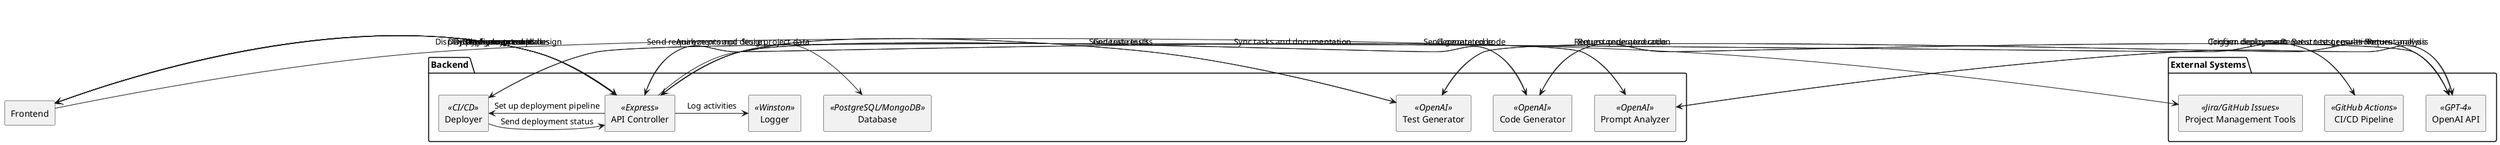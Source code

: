 @startuml component_diagram
skinparam componentStyle rectangle

package "Backend" {
    [API Controller] << Express >>
    [Prompt Analyzer] << OpenAI >>
    [Code Generator] << OpenAI >>
    [Test Generator] << OpenAI >>
    [Deployer] << CI/CD >>
    [Logger] << Winston >>
    [Database] << PostgreSQL/MongoDB >>
}

package "External Systems" {
    [OpenAI API] << GPT-4 >>
    [CI/CD Pipeline] << GitHub Actions >>
    [Project Management Tools] << Jira/GitHub Issues >>
}

[Frontend] -> [API Controller] : Send user prompt
[API Controller] -> [Prompt Analyzer] : Analyze prompt
[Prompt Analyzer] -> [OpenAI API] : Request analysis
[OpenAI API] -> [Prompt Analyzer] : Return analysis

[Prompt Analyzer] -> [API Controller] : Send requirements and design
[API Controller] -> [Frontend] : Display requirements and design

[Frontend] -> [API Controller] : Confirm approval
[API Controller] -> [Code Generator] : Generate code
[Code Generator] -> [OpenAI API] : Request code generation
[OpenAI API] -> [Code Generator] : Return generated code

[Code Generator] -> [API Controller] : Send generated code
[API Controller] -> [Frontend] : Display generated code

[API Controller] -> [Test Generator] : Generate tests
[Test Generator] -> [OpenAI API] : Request test generation
[OpenAI API] -> [Test Generator] : Return test results

[Test Generator] -> [API Controller] : Send test results
[API Controller] -> [Frontend] : Display test results

[API Controller] -> [Deployer] : Set up deployment pipeline
[Deployer] -> [CI/CD Pipeline] : Trigger deployment
[CI/CD Pipeline] -> [Deployer] : Confirm deployment

[Deployer] -> [API Controller] : Send deployment status
[API Controller] -> [Frontend] : Display deployment status

[API Controller] -> [Logger] : Log activities
[API Controller] -> [Database] : Store project data

[Frontend] -> [Project Management Tools] : Sync tasks and documentation

@enduml
